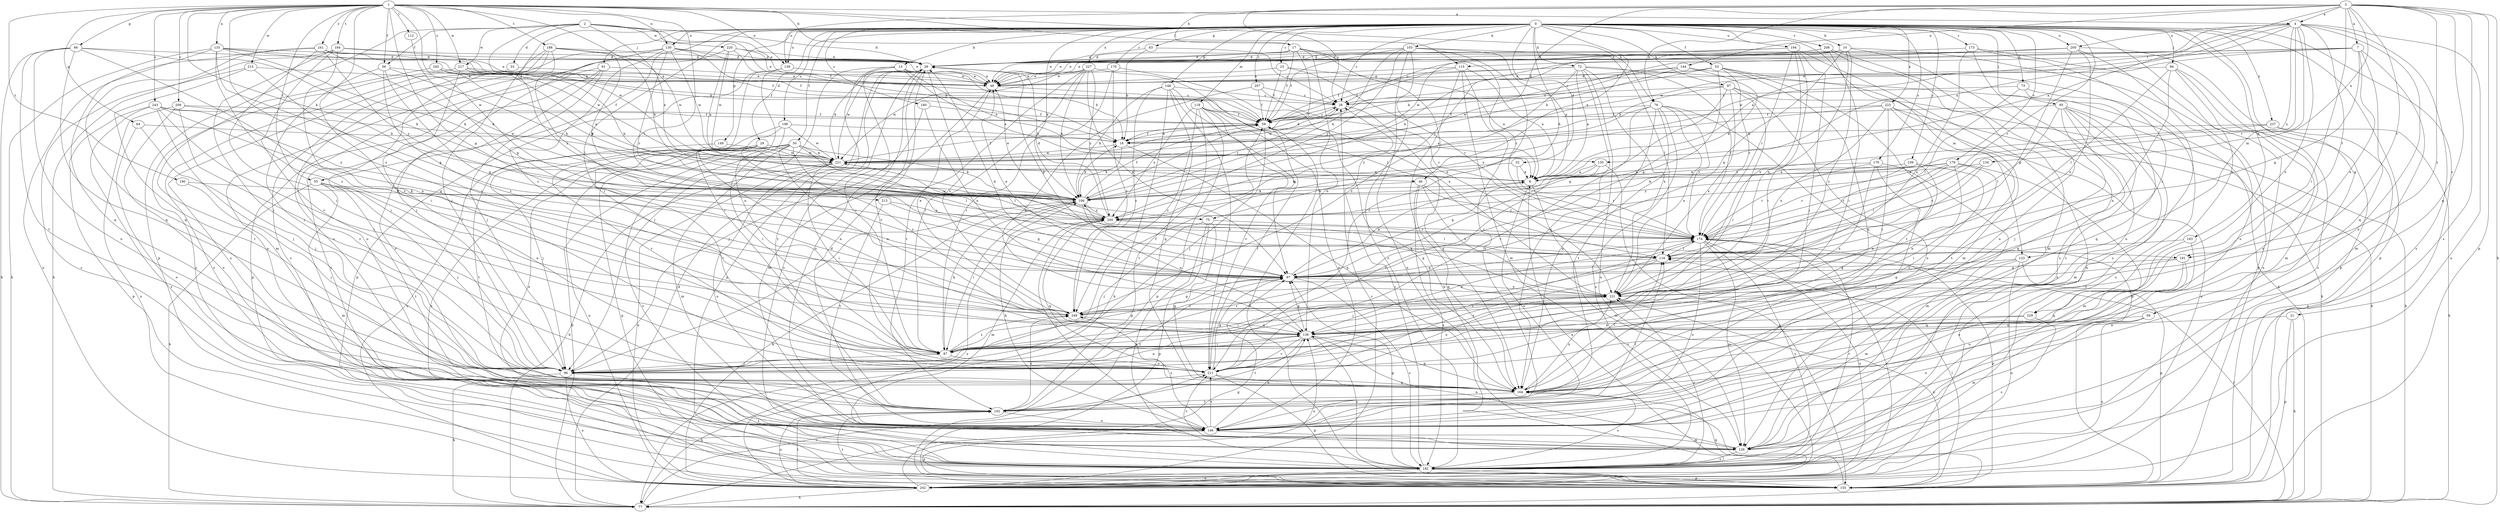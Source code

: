 strict digraph  {
0;
1;
2;
3;
4;
7;
8;
10;
13;
17;
18;
21;
23;
28;
29;
32;
33;
38;
46;
48;
50;
53;
55;
56;
58;
59;
63;
64;
66;
67;
72;
73;
75;
76;
77;
87;
91;
94;
95;
96;
97;
103;
106;
112;
115;
116;
118;
123;
126;
130;
133;
134;
135;
136;
139;
144;
146;
148;
149;
155;
163;
164;
170;
173;
174;
176;
179;
180;
182;
184;
188;
190;
191;
192;
194;
196;
200;
202;
207;
208;
209;
211;
213;
215;
217;
220;
221;
223;
227;
229;
231;
237;
239;
240;
241;
243;
245;
249;
0 -> 10  [label=b];
0 -> 13  [label=b];
0 -> 21  [label=c];
0 -> 23  [label=c];
0 -> 28  [label=c];
0 -> 29  [label=d];
0 -> 32  [label=d];
0 -> 46  [label=e];
0 -> 50  [label=f];
0 -> 53  [label=f];
0 -> 55  [label=f];
0 -> 59  [label=g];
0 -> 63  [label=g];
0 -> 72  [label=h];
0 -> 73  [label=h];
0 -> 75  [label=h];
0 -> 87  [label=i];
0 -> 91  [label=j];
0 -> 94  [label=j];
0 -> 95  [label=j];
0 -> 96  [label=j];
0 -> 97  [label=k];
0 -> 103  [label=k];
0 -> 106  [label=k];
0 -> 118  [label=m];
0 -> 123  [label=m];
0 -> 130  [label=n];
0 -> 139  [label=o];
0 -> 148  [label=p];
0 -> 149  [label=p];
0 -> 155  [label=p];
0 -> 163  [label=q];
0 -> 170  [label=r];
0 -> 173  [label=r];
0 -> 174  [label=r];
0 -> 176  [label=s];
0 -> 179  [label=s];
0 -> 180  [label=s];
0 -> 194  [label=u];
0 -> 196  [label=u];
0 -> 200  [label=u];
0 -> 207  [label=v];
0 -> 208  [label=v];
0 -> 223  [label=x];
0 -> 227  [label=x];
0 -> 229  [label=x];
0 -> 237  [label=y];
0 -> 239  [label=y];
1 -> 4  [label=a];
1 -> 17  [label=b];
1 -> 55  [label=f];
1 -> 56  [label=f];
1 -> 64  [label=g];
1 -> 66  [label=g];
1 -> 67  [label=g];
1 -> 75  [label=h];
1 -> 76  [label=h];
1 -> 106  [label=k];
1 -> 112  [label=l];
1 -> 115  [label=l];
1 -> 130  [label=n];
1 -> 133  [label=n];
1 -> 139  [label=o];
1 -> 184  [label=t];
1 -> 188  [label=t];
1 -> 190  [label=t];
1 -> 191  [label=t];
1 -> 209  [label=v];
1 -> 211  [label=v];
1 -> 213  [label=w];
1 -> 215  [label=w];
1 -> 217  [label=w];
1 -> 241  [label=z];
1 -> 243  [label=z];
1 -> 245  [label=z];
1 -> 249  [label=z];
2 -> 33  [label=d];
2 -> 38  [label=d];
2 -> 46  [label=e];
2 -> 48  [label=e];
2 -> 56  [label=f];
2 -> 58  [label=f];
2 -> 155  [label=p];
2 -> 217  [label=w];
2 -> 220  [label=w];
2 -> 221  [label=w];
3 -> 4  [label=a];
3 -> 7  [label=a];
3 -> 8  [label=a];
3 -> 17  [label=b];
3 -> 18  [label=b];
3 -> 28  [label=c];
3 -> 76  [label=h];
3 -> 77  [label=h];
3 -> 87  [label=i];
3 -> 134  [label=n];
3 -> 139  [label=o];
3 -> 144  [label=o];
3 -> 155  [label=p];
3 -> 164  [label=q];
3 -> 182  [label=s];
3 -> 191  [label=t];
3 -> 249  [label=z];
4 -> 8  [label=a];
4 -> 58  [label=f];
4 -> 123  [label=m];
4 -> 135  [label=n];
4 -> 146  [label=o];
4 -> 174  [label=r];
4 -> 182  [label=s];
4 -> 191  [label=t];
4 -> 200  [label=u];
4 -> 202  [label=u];
4 -> 221  [label=w];
4 -> 229  [label=x];
4 -> 240  [label=y];
7 -> 38  [label=d];
7 -> 48  [label=e];
7 -> 67  [label=g];
7 -> 115  [label=l];
7 -> 126  [label=m];
7 -> 164  [label=q];
7 -> 221  [label=w];
7 -> 231  [label=x];
8 -> 106  [label=k];
8 -> 126  [label=m];
8 -> 146  [label=o];
10 -> 38  [label=d];
10 -> 48  [label=e];
10 -> 67  [label=g];
10 -> 106  [label=k];
10 -> 146  [label=o];
10 -> 155  [label=p];
10 -> 231  [label=x];
10 -> 249  [label=z];
13 -> 8  [label=a];
13 -> 18  [label=b];
13 -> 48  [label=e];
13 -> 87  [label=i];
13 -> 96  [label=j];
13 -> 135  [label=n];
13 -> 155  [label=p];
17 -> 38  [label=d];
17 -> 48  [label=e];
17 -> 58  [label=f];
17 -> 106  [label=k];
17 -> 136  [label=n];
17 -> 174  [label=r];
17 -> 231  [label=x];
18 -> 58  [label=f];
18 -> 106  [label=k];
18 -> 164  [label=q];
18 -> 221  [label=w];
21 -> 77  [label=h];
21 -> 136  [label=n];
21 -> 155  [label=p];
23 -> 8  [label=a];
23 -> 48  [label=e];
23 -> 58  [label=f];
23 -> 174  [label=r];
28 -> 58  [label=f];
28 -> 164  [label=q];
28 -> 221  [label=w];
29 -> 96  [label=j];
29 -> 116  [label=l];
29 -> 136  [label=n];
29 -> 146  [label=o];
29 -> 182  [label=s];
29 -> 211  [label=v];
29 -> 221  [label=w];
32 -> 8  [label=a];
32 -> 106  [label=k];
32 -> 174  [label=r];
33 -> 48  [label=e];
33 -> 182  [label=s];
38 -> 48  [label=e];
38 -> 67  [label=g];
38 -> 146  [label=o];
38 -> 182  [label=s];
38 -> 192  [label=t];
38 -> 211  [label=v];
38 -> 221  [label=w];
38 -> 249  [label=z];
46 -> 106  [label=k];
46 -> 164  [label=q];
46 -> 174  [label=r];
46 -> 182  [label=s];
46 -> 231  [label=x];
48 -> 28  [label=c];
48 -> 126  [label=m];
50 -> 77  [label=h];
50 -> 106  [label=k];
50 -> 116  [label=l];
50 -> 126  [label=m];
50 -> 136  [label=n];
50 -> 155  [label=p];
50 -> 182  [label=s];
50 -> 202  [label=u];
50 -> 221  [label=w];
50 -> 249  [label=z];
53 -> 18  [label=b];
53 -> 48  [label=e];
53 -> 67  [label=g];
53 -> 126  [label=m];
53 -> 164  [label=q];
53 -> 174  [label=r];
53 -> 192  [label=t];
53 -> 221  [label=w];
55 -> 77  [label=h];
55 -> 96  [label=j];
55 -> 106  [label=k];
55 -> 126  [label=m];
55 -> 136  [label=n];
55 -> 192  [label=t];
56 -> 48  [label=e];
56 -> 67  [label=g];
56 -> 96  [label=j];
56 -> 106  [label=k];
56 -> 249  [label=z];
58 -> 18  [label=b];
58 -> 28  [label=c];
58 -> 96  [label=j];
58 -> 164  [label=q];
59 -> 126  [label=m];
59 -> 136  [label=n];
59 -> 146  [label=o];
59 -> 202  [label=u];
63 -> 18  [label=b];
63 -> 28  [label=c];
63 -> 38  [label=d];
64 -> 18  [label=b];
64 -> 96  [label=j];
64 -> 146  [label=o];
66 -> 38  [label=d];
66 -> 77  [label=h];
66 -> 87  [label=i];
66 -> 106  [label=k];
66 -> 146  [label=o];
66 -> 164  [label=q];
66 -> 192  [label=t];
67 -> 8  [label=a];
67 -> 48  [label=e];
67 -> 182  [label=s];
67 -> 192  [label=t];
67 -> 231  [label=x];
72 -> 8  [label=a];
72 -> 48  [label=e];
72 -> 58  [label=f];
72 -> 77  [label=h];
72 -> 164  [label=q];
72 -> 174  [label=r];
72 -> 202  [label=u];
72 -> 231  [label=x];
72 -> 249  [label=z];
73 -> 28  [label=c];
73 -> 116  [label=l];
73 -> 164  [label=q];
73 -> 182  [label=s];
75 -> 96  [label=j];
75 -> 155  [label=p];
75 -> 164  [label=q];
75 -> 174  [label=r];
75 -> 182  [label=s];
76 -> 58  [label=f];
76 -> 155  [label=p];
76 -> 164  [label=q];
76 -> 174  [label=r];
76 -> 182  [label=s];
76 -> 192  [label=t];
76 -> 211  [label=v];
76 -> 231  [label=x];
76 -> 240  [label=y];
77 -> 38  [label=d];
77 -> 67  [label=g];
77 -> 116  [label=l];
77 -> 211  [label=v];
87 -> 58  [label=f];
87 -> 67  [label=g];
87 -> 96  [label=j];
87 -> 106  [label=k];
87 -> 211  [label=v];
87 -> 249  [label=z];
91 -> 48  [label=e];
91 -> 96  [label=j];
91 -> 146  [label=o];
91 -> 155  [label=p];
91 -> 182  [label=s];
94 -> 48  [label=e];
94 -> 116  [label=l];
94 -> 126  [label=m];
94 -> 136  [label=n];
94 -> 146  [label=o];
94 -> 182  [label=s];
95 -> 58  [label=f];
95 -> 77  [label=h];
95 -> 96  [label=j];
95 -> 116  [label=l];
95 -> 126  [label=m];
95 -> 164  [label=q];
95 -> 182  [label=s];
95 -> 192  [label=t];
96 -> 77  [label=h];
96 -> 136  [label=n];
96 -> 174  [label=r];
96 -> 182  [label=s];
96 -> 202  [label=u];
97 -> 18  [label=b];
97 -> 28  [label=c];
97 -> 67  [label=g];
97 -> 77  [label=h];
97 -> 87  [label=i];
97 -> 146  [label=o];
97 -> 231  [label=x];
103 -> 8  [label=a];
103 -> 38  [label=d];
103 -> 58  [label=f];
103 -> 106  [label=k];
103 -> 116  [label=l];
103 -> 182  [label=s];
103 -> 202  [label=u];
103 -> 211  [label=v];
103 -> 240  [label=y];
106 -> 18  [label=b];
106 -> 28  [label=c];
106 -> 48  [label=e];
106 -> 58  [label=f];
106 -> 87  [label=i];
106 -> 96  [label=j];
106 -> 136  [label=n];
106 -> 240  [label=y];
112 -> 67  [label=g];
115 -> 8  [label=a];
115 -> 48  [label=e];
115 -> 58  [label=f];
115 -> 77  [label=h];
115 -> 126  [label=m];
115 -> 146  [label=o];
116 -> 67  [label=g];
116 -> 96  [label=j];
116 -> 211  [label=v];
118 -> 8  [label=a];
118 -> 58  [label=f];
118 -> 146  [label=o];
118 -> 155  [label=p];
118 -> 192  [label=t];
118 -> 211  [label=v];
118 -> 240  [label=y];
118 -> 249  [label=z];
123 -> 67  [label=g];
123 -> 126  [label=m];
123 -> 155  [label=p];
123 -> 202  [label=u];
123 -> 249  [label=z];
126 -> 136  [label=n];
126 -> 182  [label=s];
126 -> 211  [label=v];
130 -> 38  [label=d];
130 -> 48  [label=e];
130 -> 58  [label=f];
130 -> 96  [label=j];
130 -> 146  [label=o];
130 -> 174  [label=r];
130 -> 182  [label=s];
130 -> 221  [label=w];
130 -> 249  [label=z];
133 -> 18  [label=b];
133 -> 38  [label=d];
133 -> 67  [label=g];
133 -> 77  [label=h];
133 -> 106  [label=k];
133 -> 164  [label=q];
133 -> 221  [label=w];
133 -> 249  [label=z];
134 -> 8  [label=a];
134 -> 116  [label=l];
134 -> 174  [label=r];
135 -> 8  [label=a];
135 -> 67  [label=g];
135 -> 155  [label=p];
135 -> 211  [label=v];
136 -> 67  [label=g];
136 -> 87  [label=i];
136 -> 164  [label=q];
136 -> 182  [label=s];
136 -> 192  [label=t];
136 -> 211  [label=v];
139 -> 48  [label=e];
139 -> 87  [label=i];
139 -> 136  [label=n];
139 -> 155  [label=p];
144 -> 18  [label=b];
144 -> 28  [label=c];
144 -> 48  [label=e];
144 -> 106  [label=k];
144 -> 231  [label=x];
146 -> 38  [label=d];
146 -> 106  [label=k];
146 -> 116  [label=l];
146 -> 126  [label=m];
146 -> 136  [label=n];
146 -> 155  [label=p];
146 -> 211  [label=v];
146 -> 249  [label=z];
148 -> 28  [label=c];
148 -> 67  [label=g];
148 -> 77  [label=h];
148 -> 106  [label=k];
148 -> 164  [label=q];
148 -> 211  [label=v];
148 -> 249  [label=z];
149 -> 192  [label=t];
149 -> 221  [label=w];
155 -> 58  [label=f];
155 -> 116  [label=l];
155 -> 164  [label=q];
155 -> 192  [label=t];
155 -> 231  [label=x];
163 -> 116  [label=l];
163 -> 146  [label=o];
163 -> 164  [label=q];
164 -> 116  [label=l];
164 -> 182  [label=s];
164 -> 192  [label=t];
164 -> 231  [label=x];
170 -> 48  [label=e];
170 -> 87  [label=i];
170 -> 231  [label=x];
170 -> 249  [label=z];
173 -> 38  [label=d];
173 -> 146  [label=o];
173 -> 182  [label=s];
173 -> 202  [label=u];
173 -> 231  [label=x];
174 -> 116  [label=l];
174 -> 126  [label=m];
174 -> 136  [label=n];
174 -> 146  [label=o];
174 -> 155  [label=p];
174 -> 182  [label=s];
174 -> 202  [label=u];
176 -> 8  [label=a];
176 -> 126  [label=m];
176 -> 136  [label=n];
176 -> 164  [label=q];
176 -> 174  [label=r];
179 -> 8  [label=a];
179 -> 87  [label=i];
179 -> 106  [label=k];
179 -> 116  [label=l];
179 -> 126  [label=m];
179 -> 136  [label=n];
179 -> 174  [label=r];
179 -> 240  [label=y];
180 -> 58  [label=f];
180 -> 96  [label=j];
180 -> 231  [label=x];
182 -> 28  [label=c];
182 -> 67  [label=g];
182 -> 155  [label=p];
182 -> 174  [label=r];
182 -> 202  [label=u];
182 -> 231  [label=x];
184 -> 38  [label=d];
184 -> 48  [label=e];
184 -> 77  [label=h];
184 -> 96  [label=j];
184 -> 136  [label=n];
184 -> 211  [label=v];
188 -> 38  [label=d];
188 -> 96  [label=j];
188 -> 116  [label=l];
188 -> 146  [label=o];
188 -> 182  [label=s];
188 -> 221  [label=w];
188 -> 240  [label=y];
190 -> 96  [label=j];
190 -> 106  [label=k];
191 -> 67  [label=g];
191 -> 146  [label=o];
191 -> 164  [label=q];
191 -> 231  [label=x];
192 -> 146  [label=o];
192 -> 202  [label=u];
192 -> 249  [label=z];
194 -> 38  [label=d];
194 -> 87  [label=i];
194 -> 96  [label=j];
194 -> 174  [label=r];
194 -> 202  [label=u];
194 -> 231  [label=x];
194 -> 240  [label=y];
196 -> 18  [label=b];
196 -> 87  [label=i];
196 -> 202  [label=u];
196 -> 211  [label=v];
196 -> 221  [label=w];
200 -> 28  [label=c];
200 -> 38  [label=d];
200 -> 48  [label=e];
200 -> 67  [label=g];
200 -> 146  [label=o];
200 -> 155  [label=p];
200 -> 231  [label=x];
202 -> 8  [label=a];
202 -> 28  [label=c];
202 -> 77  [label=h];
202 -> 106  [label=k];
202 -> 136  [label=n];
202 -> 174  [label=r];
202 -> 192  [label=t];
202 -> 240  [label=y];
207 -> 28  [label=c];
207 -> 58  [label=f];
207 -> 136  [label=n];
207 -> 174  [label=r];
208 -> 38  [label=d];
208 -> 87  [label=i];
208 -> 126  [label=m];
208 -> 182  [label=s];
208 -> 221  [label=w];
209 -> 58  [label=f];
209 -> 146  [label=o];
209 -> 202  [label=u];
209 -> 211  [label=v];
209 -> 221  [label=w];
211 -> 58  [label=f];
211 -> 67  [label=g];
211 -> 77  [label=h];
211 -> 155  [label=p];
211 -> 164  [label=q];
211 -> 174  [label=r];
211 -> 231  [label=x];
213 -> 67  [label=g];
213 -> 192  [label=t];
213 -> 240  [label=y];
215 -> 48  [label=e];
215 -> 182  [label=s];
215 -> 192  [label=t];
215 -> 249  [label=z];
217 -> 48  [label=e];
217 -> 58  [label=f];
217 -> 106  [label=k];
217 -> 182  [label=s];
217 -> 211  [label=v];
217 -> 240  [label=y];
220 -> 8  [label=a];
220 -> 18  [label=b];
220 -> 38  [label=d];
220 -> 48  [label=e];
220 -> 126  [label=m];
220 -> 221  [label=w];
221 -> 8  [label=a];
221 -> 38  [label=d];
221 -> 58  [label=f];
221 -> 77  [label=h];
221 -> 87  [label=i];
221 -> 146  [label=o];
221 -> 202  [label=u];
223 -> 58  [label=f];
223 -> 77  [label=h];
223 -> 87  [label=i];
223 -> 192  [label=t];
223 -> 202  [label=u];
223 -> 231  [label=x];
223 -> 240  [label=y];
227 -> 48  [label=e];
227 -> 67  [label=g];
227 -> 87  [label=i];
227 -> 106  [label=k];
227 -> 116  [label=l];
227 -> 192  [label=t];
227 -> 221  [label=w];
227 -> 240  [label=y];
229 -> 136  [label=n];
229 -> 182  [label=s];
229 -> 211  [label=v];
231 -> 38  [label=d];
231 -> 87  [label=i];
231 -> 106  [label=k];
231 -> 249  [label=z];
237 -> 18  [label=b];
237 -> 77  [label=h];
237 -> 155  [label=p];
237 -> 240  [label=y];
239 -> 8  [label=a];
239 -> 136  [label=n];
239 -> 174  [label=r];
239 -> 211  [label=v];
240 -> 38  [label=d];
240 -> 116  [label=l];
240 -> 126  [label=m];
240 -> 146  [label=o];
240 -> 164  [label=q];
240 -> 174  [label=r];
240 -> 221  [label=w];
241 -> 38  [label=d];
241 -> 58  [label=f];
241 -> 87  [label=i];
241 -> 106  [label=k];
241 -> 164  [label=q];
241 -> 202  [label=u];
241 -> 240  [label=y];
243 -> 58  [label=f];
243 -> 67  [label=g];
243 -> 87  [label=i];
243 -> 96  [label=j];
243 -> 155  [label=p];
243 -> 182  [label=s];
243 -> 240  [label=y];
245 -> 8  [label=a];
245 -> 48  [label=e];
245 -> 106  [label=k];
245 -> 146  [label=o];
249 -> 48  [label=e];
249 -> 67  [label=g];
249 -> 136  [label=n];
}

